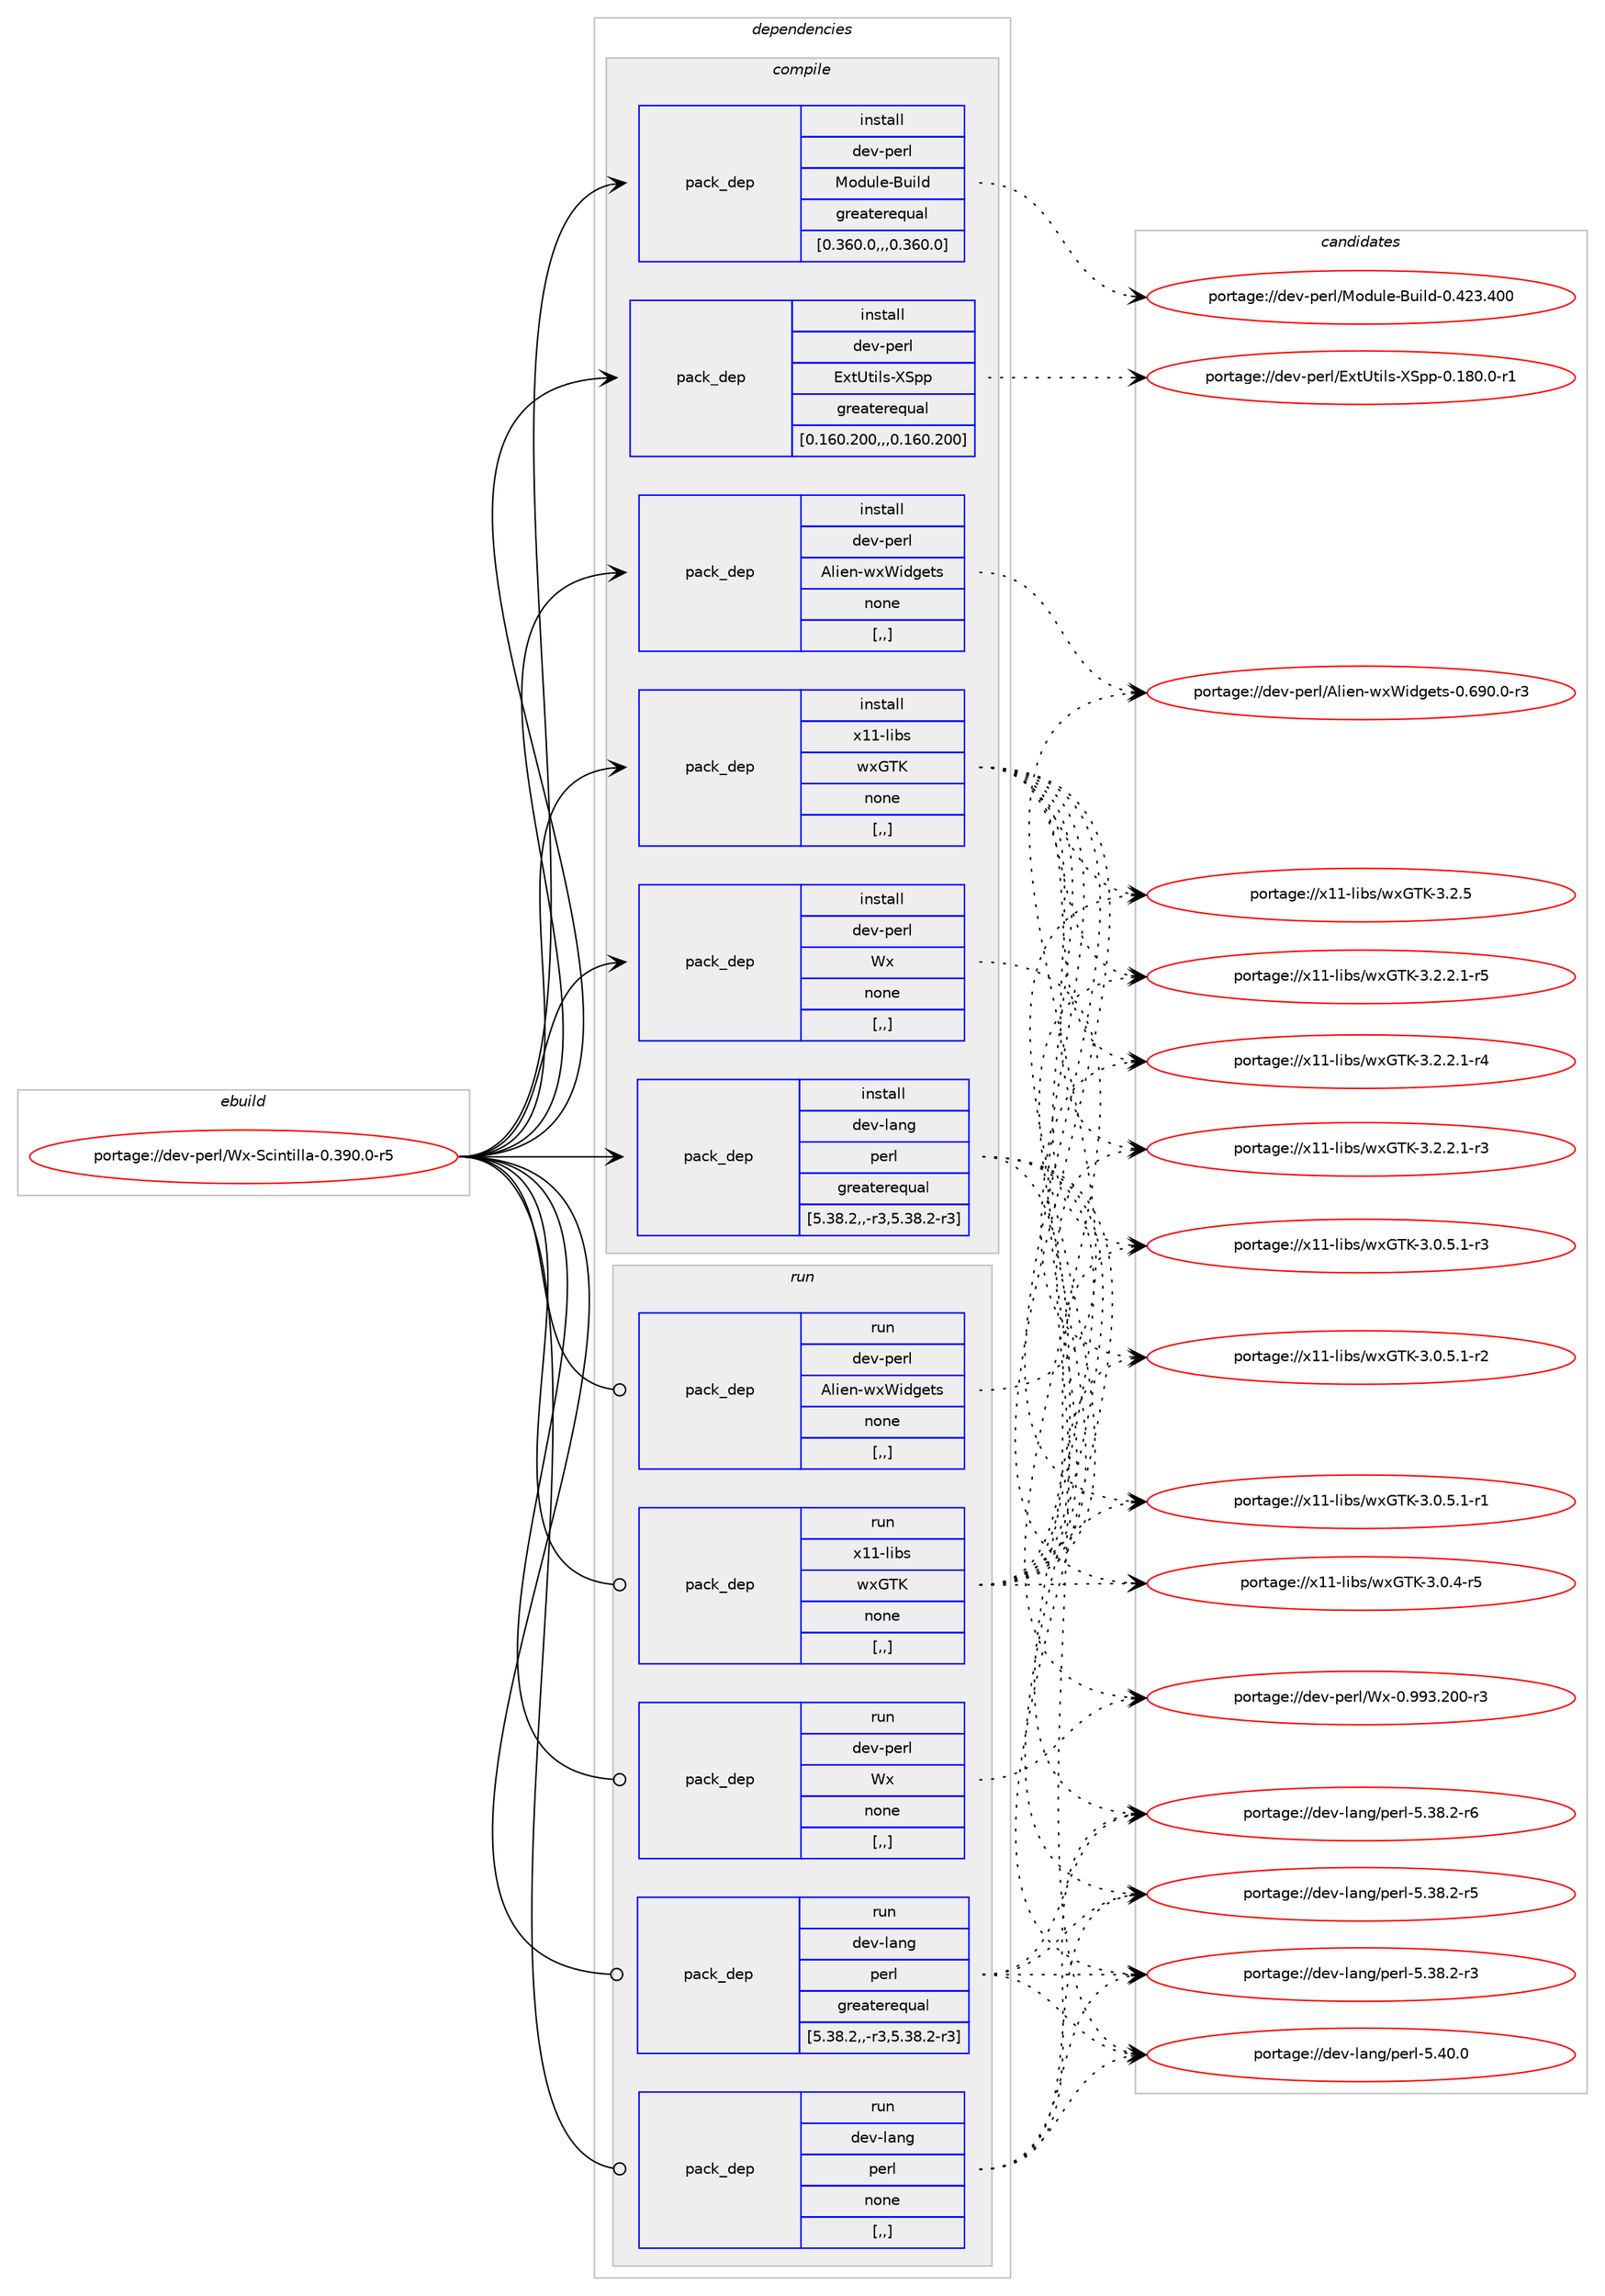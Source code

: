 digraph prolog {

# *************
# Graph options
# *************

newrank=true;
concentrate=true;
compound=true;
graph [rankdir=LR,fontname=Helvetica,fontsize=10,ranksep=1.5];#, ranksep=2.5, nodesep=0.2];
edge  [arrowhead=vee];
node  [fontname=Helvetica,fontsize=10];

# **********
# The ebuild
# **********

subgraph cluster_leftcol {
color=gray;
label=<<i>ebuild</i>>;
id [label="portage://dev-perl/Wx-Scintilla-0.390.0-r5", color=red, width=4, href="../dev-perl/Wx-Scintilla-0.390.0-r5.svg"];
}

# ****************
# The dependencies
# ****************

subgraph cluster_midcol {
color=gray;
label=<<i>dependencies</i>>;
subgraph cluster_compile {
fillcolor="#eeeeee";
style=filled;
label=<<i>compile</i>>;
subgraph pack467904 {
dependency633036 [label=<<TABLE BORDER="0" CELLBORDER="1" CELLSPACING="0" CELLPADDING="4" WIDTH="220"><TR><TD ROWSPAN="6" CELLPADDING="30">pack_dep</TD></TR><TR><TD WIDTH="110">install</TD></TR><TR><TD>dev-lang</TD></TR><TR><TD>perl</TD></TR><TR><TD>greaterequal</TD></TR><TR><TD>[5.38.2,,-r3,5.38.2-r3]</TD></TR></TABLE>>, shape=none, color=blue];
}
id:e -> dependency633036:w [weight=20,style="solid",arrowhead="vee"];
subgraph pack467905 {
dependency633037 [label=<<TABLE BORDER="0" CELLBORDER="1" CELLSPACING="0" CELLPADDING="4" WIDTH="220"><TR><TD ROWSPAN="6" CELLPADDING="30">pack_dep</TD></TR><TR><TD WIDTH="110">install</TD></TR><TR><TD>dev-perl</TD></TR><TR><TD>Alien-wxWidgets</TD></TR><TR><TD>none</TD></TR><TR><TD>[,,]</TD></TR></TABLE>>, shape=none, color=blue];
}
id:e -> dependency633037:w [weight=20,style="solid",arrowhead="vee"];
subgraph pack467906 {
dependency633038 [label=<<TABLE BORDER="0" CELLBORDER="1" CELLSPACING="0" CELLPADDING="4" WIDTH="220"><TR><TD ROWSPAN="6" CELLPADDING="30">pack_dep</TD></TR><TR><TD WIDTH="110">install</TD></TR><TR><TD>dev-perl</TD></TR><TR><TD>ExtUtils-XSpp</TD></TR><TR><TD>greaterequal</TD></TR><TR><TD>[0.160.200,,,0.160.200]</TD></TR></TABLE>>, shape=none, color=blue];
}
id:e -> dependency633038:w [weight=20,style="solid",arrowhead="vee"];
subgraph pack467907 {
dependency633039 [label=<<TABLE BORDER="0" CELLBORDER="1" CELLSPACING="0" CELLPADDING="4" WIDTH="220"><TR><TD ROWSPAN="6" CELLPADDING="30">pack_dep</TD></TR><TR><TD WIDTH="110">install</TD></TR><TR><TD>dev-perl</TD></TR><TR><TD>Module-Build</TD></TR><TR><TD>greaterequal</TD></TR><TR><TD>[0.360.0,,,0.360.0]</TD></TR></TABLE>>, shape=none, color=blue];
}
id:e -> dependency633039:w [weight=20,style="solid",arrowhead="vee"];
subgraph pack467908 {
dependency633040 [label=<<TABLE BORDER="0" CELLBORDER="1" CELLSPACING="0" CELLPADDING="4" WIDTH="220"><TR><TD ROWSPAN="6" CELLPADDING="30">pack_dep</TD></TR><TR><TD WIDTH="110">install</TD></TR><TR><TD>dev-perl</TD></TR><TR><TD>Wx</TD></TR><TR><TD>none</TD></TR><TR><TD>[,,]</TD></TR></TABLE>>, shape=none, color=blue];
}
id:e -> dependency633040:w [weight=20,style="solid",arrowhead="vee"];
subgraph pack467909 {
dependency633041 [label=<<TABLE BORDER="0" CELLBORDER="1" CELLSPACING="0" CELLPADDING="4" WIDTH="220"><TR><TD ROWSPAN="6" CELLPADDING="30">pack_dep</TD></TR><TR><TD WIDTH="110">install</TD></TR><TR><TD>x11-libs</TD></TR><TR><TD>wxGTK</TD></TR><TR><TD>none</TD></TR><TR><TD>[,,]</TD></TR></TABLE>>, shape=none, color=blue];
}
id:e -> dependency633041:w [weight=20,style="solid",arrowhead="vee"];
}
subgraph cluster_compileandrun {
fillcolor="#eeeeee";
style=filled;
label=<<i>compile and run</i>>;
}
subgraph cluster_run {
fillcolor="#eeeeee";
style=filled;
label=<<i>run</i>>;
subgraph pack467910 {
dependency633042 [label=<<TABLE BORDER="0" CELLBORDER="1" CELLSPACING="0" CELLPADDING="4" WIDTH="220"><TR><TD ROWSPAN="6" CELLPADDING="30">pack_dep</TD></TR><TR><TD WIDTH="110">run</TD></TR><TR><TD>dev-lang</TD></TR><TR><TD>perl</TD></TR><TR><TD>greaterequal</TD></TR><TR><TD>[5.38.2,,-r3,5.38.2-r3]</TD></TR></TABLE>>, shape=none, color=blue];
}
id:e -> dependency633042:w [weight=20,style="solid",arrowhead="odot"];
subgraph pack467911 {
dependency633043 [label=<<TABLE BORDER="0" CELLBORDER="1" CELLSPACING="0" CELLPADDING="4" WIDTH="220"><TR><TD ROWSPAN="6" CELLPADDING="30">pack_dep</TD></TR><TR><TD WIDTH="110">run</TD></TR><TR><TD>dev-lang</TD></TR><TR><TD>perl</TD></TR><TR><TD>none</TD></TR><TR><TD>[,,]</TD></TR></TABLE>>, shape=none, color=blue];
}
id:e -> dependency633043:w [weight=20,style="solid",arrowhead="odot"];
subgraph pack467912 {
dependency633044 [label=<<TABLE BORDER="0" CELLBORDER="1" CELLSPACING="0" CELLPADDING="4" WIDTH="220"><TR><TD ROWSPAN="6" CELLPADDING="30">pack_dep</TD></TR><TR><TD WIDTH="110">run</TD></TR><TR><TD>dev-perl</TD></TR><TR><TD>Alien-wxWidgets</TD></TR><TR><TD>none</TD></TR><TR><TD>[,,]</TD></TR></TABLE>>, shape=none, color=blue];
}
id:e -> dependency633044:w [weight=20,style="solid",arrowhead="odot"];
subgraph pack467913 {
dependency633045 [label=<<TABLE BORDER="0" CELLBORDER="1" CELLSPACING="0" CELLPADDING="4" WIDTH="220"><TR><TD ROWSPAN="6" CELLPADDING="30">pack_dep</TD></TR><TR><TD WIDTH="110">run</TD></TR><TR><TD>dev-perl</TD></TR><TR><TD>Wx</TD></TR><TR><TD>none</TD></TR><TR><TD>[,,]</TD></TR></TABLE>>, shape=none, color=blue];
}
id:e -> dependency633045:w [weight=20,style="solid",arrowhead="odot"];
subgraph pack467914 {
dependency633046 [label=<<TABLE BORDER="0" CELLBORDER="1" CELLSPACING="0" CELLPADDING="4" WIDTH="220"><TR><TD ROWSPAN="6" CELLPADDING="30">pack_dep</TD></TR><TR><TD WIDTH="110">run</TD></TR><TR><TD>x11-libs</TD></TR><TR><TD>wxGTK</TD></TR><TR><TD>none</TD></TR><TR><TD>[,,]</TD></TR></TABLE>>, shape=none, color=blue];
}
id:e -> dependency633046:w [weight=20,style="solid",arrowhead="odot"];
}
}

# **************
# The candidates
# **************

subgraph cluster_choices {
rank=same;
color=gray;
label=<<i>candidates</i>>;

subgraph choice467904 {
color=black;
nodesep=1;
choice10010111845108971101034711210111410845534652484648 [label="portage://dev-lang/perl-5.40.0", color=red, width=4,href="../dev-lang/perl-5.40.0.svg"];
choice100101118451089711010347112101114108455346515646504511454 [label="portage://dev-lang/perl-5.38.2-r6", color=red, width=4,href="../dev-lang/perl-5.38.2-r6.svg"];
choice100101118451089711010347112101114108455346515646504511453 [label="portage://dev-lang/perl-5.38.2-r5", color=red, width=4,href="../dev-lang/perl-5.38.2-r5.svg"];
choice100101118451089711010347112101114108455346515646504511451 [label="portage://dev-lang/perl-5.38.2-r3", color=red, width=4,href="../dev-lang/perl-5.38.2-r3.svg"];
dependency633036:e -> choice10010111845108971101034711210111410845534652484648:w [style=dotted,weight="100"];
dependency633036:e -> choice100101118451089711010347112101114108455346515646504511454:w [style=dotted,weight="100"];
dependency633036:e -> choice100101118451089711010347112101114108455346515646504511453:w [style=dotted,weight="100"];
dependency633036:e -> choice100101118451089711010347112101114108455346515646504511451:w [style=dotted,weight="100"];
}
subgraph choice467905 {
color=black;
nodesep=1;
choice100101118451121011141084765108105101110451191208710510010310111611545484654574846484511451 [label="portage://dev-perl/Alien-wxWidgets-0.690.0-r3", color=red, width=4,href="../dev-perl/Alien-wxWidgets-0.690.0-r3.svg"];
dependency633037:e -> choice100101118451121011141084765108105101110451191208710510010310111611545484654574846484511451:w [style=dotted,weight="100"];
}
subgraph choice467906 {
color=black;
nodesep=1;
choice1001011184511210111410847691201168511610510811545888311211245484649564846484511449 [label="portage://dev-perl/ExtUtils-XSpp-0.180.0-r1", color=red, width=4,href="../dev-perl/ExtUtils-XSpp-0.180.0-r1.svg"];
dependency633038:e -> choice1001011184511210111410847691201168511610510811545888311211245484649564846484511449:w [style=dotted,weight="100"];
}
subgraph choice467907 {
color=black;
nodesep=1;
choice100101118451121011141084777111100117108101456611710510810045484652505146524848 [label="portage://dev-perl/Module-Build-0.423.400", color=red, width=4,href="../dev-perl/Module-Build-0.423.400.svg"];
dependency633039:e -> choice100101118451121011141084777111100117108101456611710510810045484652505146524848:w [style=dotted,weight="100"];
}
subgraph choice467908 {
color=black;
nodesep=1;
choice100101118451121011141084787120454846575751465048484511451 [label="portage://dev-perl/Wx-0.993.200-r3", color=red, width=4,href="../dev-perl/Wx-0.993.200-r3.svg"];
dependency633040:e -> choice100101118451121011141084787120454846575751465048484511451:w [style=dotted,weight="100"];
}
subgraph choice467909 {
color=black;
nodesep=1;
choice1204949451081059811547119120718475455146504653 [label="portage://x11-libs/wxGTK-3.2.5", color=red, width=4,href="../x11-libs/wxGTK-3.2.5.svg"];
choice120494945108105981154711912071847545514650465046494511453 [label="portage://x11-libs/wxGTK-3.2.2.1-r5", color=red, width=4,href="../x11-libs/wxGTK-3.2.2.1-r5.svg"];
choice120494945108105981154711912071847545514650465046494511452 [label="portage://x11-libs/wxGTK-3.2.2.1-r4", color=red, width=4,href="../x11-libs/wxGTK-3.2.2.1-r4.svg"];
choice120494945108105981154711912071847545514650465046494511451 [label="portage://x11-libs/wxGTK-3.2.2.1-r3", color=red, width=4,href="../x11-libs/wxGTK-3.2.2.1-r3.svg"];
choice120494945108105981154711912071847545514648465346494511451 [label="portage://x11-libs/wxGTK-3.0.5.1-r3", color=red, width=4,href="../x11-libs/wxGTK-3.0.5.1-r3.svg"];
choice120494945108105981154711912071847545514648465346494511450 [label="portage://x11-libs/wxGTK-3.0.5.1-r2", color=red, width=4,href="../x11-libs/wxGTK-3.0.5.1-r2.svg"];
choice120494945108105981154711912071847545514648465346494511449 [label="portage://x11-libs/wxGTK-3.0.5.1-r1", color=red, width=4,href="../x11-libs/wxGTK-3.0.5.1-r1.svg"];
choice12049494510810598115471191207184754551464846524511453 [label="portage://x11-libs/wxGTK-3.0.4-r5", color=red, width=4,href="../x11-libs/wxGTK-3.0.4-r5.svg"];
dependency633041:e -> choice1204949451081059811547119120718475455146504653:w [style=dotted,weight="100"];
dependency633041:e -> choice120494945108105981154711912071847545514650465046494511453:w [style=dotted,weight="100"];
dependency633041:e -> choice120494945108105981154711912071847545514650465046494511452:w [style=dotted,weight="100"];
dependency633041:e -> choice120494945108105981154711912071847545514650465046494511451:w [style=dotted,weight="100"];
dependency633041:e -> choice120494945108105981154711912071847545514648465346494511451:w [style=dotted,weight="100"];
dependency633041:e -> choice120494945108105981154711912071847545514648465346494511450:w [style=dotted,weight="100"];
dependency633041:e -> choice120494945108105981154711912071847545514648465346494511449:w [style=dotted,weight="100"];
dependency633041:e -> choice12049494510810598115471191207184754551464846524511453:w [style=dotted,weight="100"];
}
subgraph choice467910 {
color=black;
nodesep=1;
choice10010111845108971101034711210111410845534652484648 [label="portage://dev-lang/perl-5.40.0", color=red, width=4,href="../dev-lang/perl-5.40.0.svg"];
choice100101118451089711010347112101114108455346515646504511454 [label="portage://dev-lang/perl-5.38.2-r6", color=red, width=4,href="../dev-lang/perl-5.38.2-r6.svg"];
choice100101118451089711010347112101114108455346515646504511453 [label="portage://dev-lang/perl-5.38.2-r5", color=red, width=4,href="../dev-lang/perl-5.38.2-r5.svg"];
choice100101118451089711010347112101114108455346515646504511451 [label="portage://dev-lang/perl-5.38.2-r3", color=red, width=4,href="../dev-lang/perl-5.38.2-r3.svg"];
dependency633042:e -> choice10010111845108971101034711210111410845534652484648:w [style=dotted,weight="100"];
dependency633042:e -> choice100101118451089711010347112101114108455346515646504511454:w [style=dotted,weight="100"];
dependency633042:e -> choice100101118451089711010347112101114108455346515646504511453:w [style=dotted,weight="100"];
dependency633042:e -> choice100101118451089711010347112101114108455346515646504511451:w [style=dotted,weight="100"];
}
subgraph choice467911 {
color=black;
nodesep=1;
choice10010111845108971101034711210111410845534652484648 [label="portage://dev-lang/perl-5.40.0", color=red, width=4,href="../dev-lang/perl-5.40.0.svg"];
choice100101118451089711010347112101114108455346515646504511454 [label="portage://dev-lang/perl-5.38.2-r6", color=red, width=4,href="../dev-lang/perl-5.38.2-r6.svg"];
choice100101118451089711010347112101114108455346515646504511453 [label="portage://dev-lang/perl-5.38.2-r5", color=red, width=4,href="../dev-lang/perl-5.38.2-r5.svg"];
choice100101118451089711010347112101114108455346515646504511451 [label="portage://dev-lang/perl-5.38.2-r3", color=red, width=4,href="../dev-lang/perl-5.38.2-r3.svg"];
dependency633043:e -> choice10010111845108971101034711210111410845534652484648:w [style=dotted,weight="100"];
dependency633043:e -> choice100101118451089711010347112101114108455346515646504511454:w [style=dotted,weight="100"];
dependency633043:e -> choice100101118451089711010347112101114108455346515646504511453:w [style=dotted,weight="100"];
dependency633043:e -> choice100101118451089711010347112101114108455346515646504511451:w [style=dotted,weight="100"];
}
subgraph choice467912 {
color=black;
nodesep=1;
choice100101118451121011141084765108105101110451191208710510010310111611545484654574846484511451 [label="portage://dev-perl/Alien-wxWidgets-0.690.0-r3", color=red, width=4,href="../dev-perl/Alien-wxWidgets-0.690.0-r3.svg"];
dependency633044:e -> choice100101118451121011141084765108105101110451191208710510010310111611545484654574846484511451:w [style=dotted,weight="100"];
}
subgraph choice467913 {
color=black;
nodesep=1;
choice100101118451121011141084787120454846575751465048484511451 [label="portage://dev-perl/Wx-0.993.200-r3", color=red, width=4,href="../dev-perl/Wx-0.993.200-r3.svg"];
dependency633045:e -> choice100101118451121011141084787120454846575751465048484511451:w [style=dotted,weight="100"];
}
subgraph choice467914 {
color=black;
nodesep=1;
choice1204949451081059811547119120718475455146504653 [label="portage://x11-libs/wxGTK-3.2.5", color=red, width=4,href="../x11-libs/wxGTK-3.2.5.svg"];
choice120494945108105981154711912071847545514650465046494511453 [label="portage://x11-libs/wxGTK-3.2.2.1-r5", color=red, width=4,href="../x11-libs/wxGTK-3.2.2.1-r5.svg"];
choice120494945108105981154711912071847545514650465046494511452 [label="portage://x11-libs/wxGTK-3.2.2.1-r4", color=red, width=4,href="../x11-libs/wxGTK-3.2.2.1-r4.svg"];
choice120494945108105981154711912071847545514650465046494511451 [label="portage://x11-libs/wxGTK-3.2.2.1-r3", color=red, width=4,href="../x11-libs/wxGTK-3.2.2.1-r3.svg"];
choice120494945108105981154711912071847545514648465346494511451 [label="portage://x11-libs/wxGTK-3.0.5.1-r3", color=red, width=4,href="../x11-libs/wxGTK-3.0.5.1-r3.svg"];
choice120494945108105981154711912071847545514648465346494511450 [label="portage://x11-libs/wxGTK-3.0.5.1-r2", color=red, width=4,href="../x11-libs/wxGTK-3.0.5.1-r2.svg"];
choice120494945108105981154711912071847545514648465346494511449 [label="portage://x11-libs/wxGTK-3.0.5.1-r1", color=red, width=4,href="../x11-libs/wxGTK-3.0.5.1-r1.svg"];
choice12049494510810598115471191207184754551464846524511453 [label="portage://x11-libs/wxGTK-3.0.4-r5", color=red, width=4,href="../x11-libs/wxGTK-3.0.4-r5.svg"];
dependency633046:e -> choice1204949451081059811547119120718475455146504653:w [style=dotted,weight="100"];
dependency633046:e -> choice120494945108105981154711912071847545514650465046494511453:w [style=dotted,weight="100"];
dependency633046:e -> choice120494945108105981154711912071847545514650465046494511452:w [style=dotted,weight="100"];
dependency633046:e -> choice120494945108105981154711912071847545514650465046494511451:w [style=dotted,weight="100"];
dependency633046:e -> choice120494945108105981154711912071847545514648465346494511451:w [style=dotted,weight="100"];
dependency633046:e -> choice120494945108105981154711912071847545514648465346494511450:w [style=dotted,weight="100"];
dependency633046:e -> choice120494945108105981154711912071847545514648465346494511449:w [style=dotted,weight="100"];
dependency633046:e -> choice12049494510810598115471191207184754551464846524511453:w [style=dotted,weight="100"];
}
}

}
